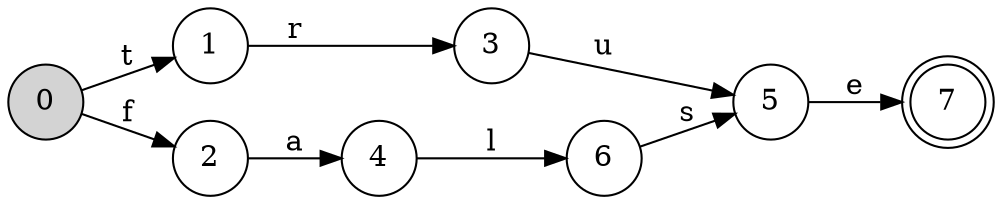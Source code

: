 digraph { rankdir=LR; size="8,5" node [shape=circle] 0 -> 1 [label="t"]; 0 -> 2 [label="f"]; 1 -> 3 [label="r"]; 2 -> 4 [label="a"]; 3 -> 5 [label="u"]; 4 -> 6 [label="l"]; 5 -> 7 [label="e"]; 6 -> 5 [label="s"]; 7;7 [shape = doublecircle]0 [style = filled, fillcolor = lightgrey]}
